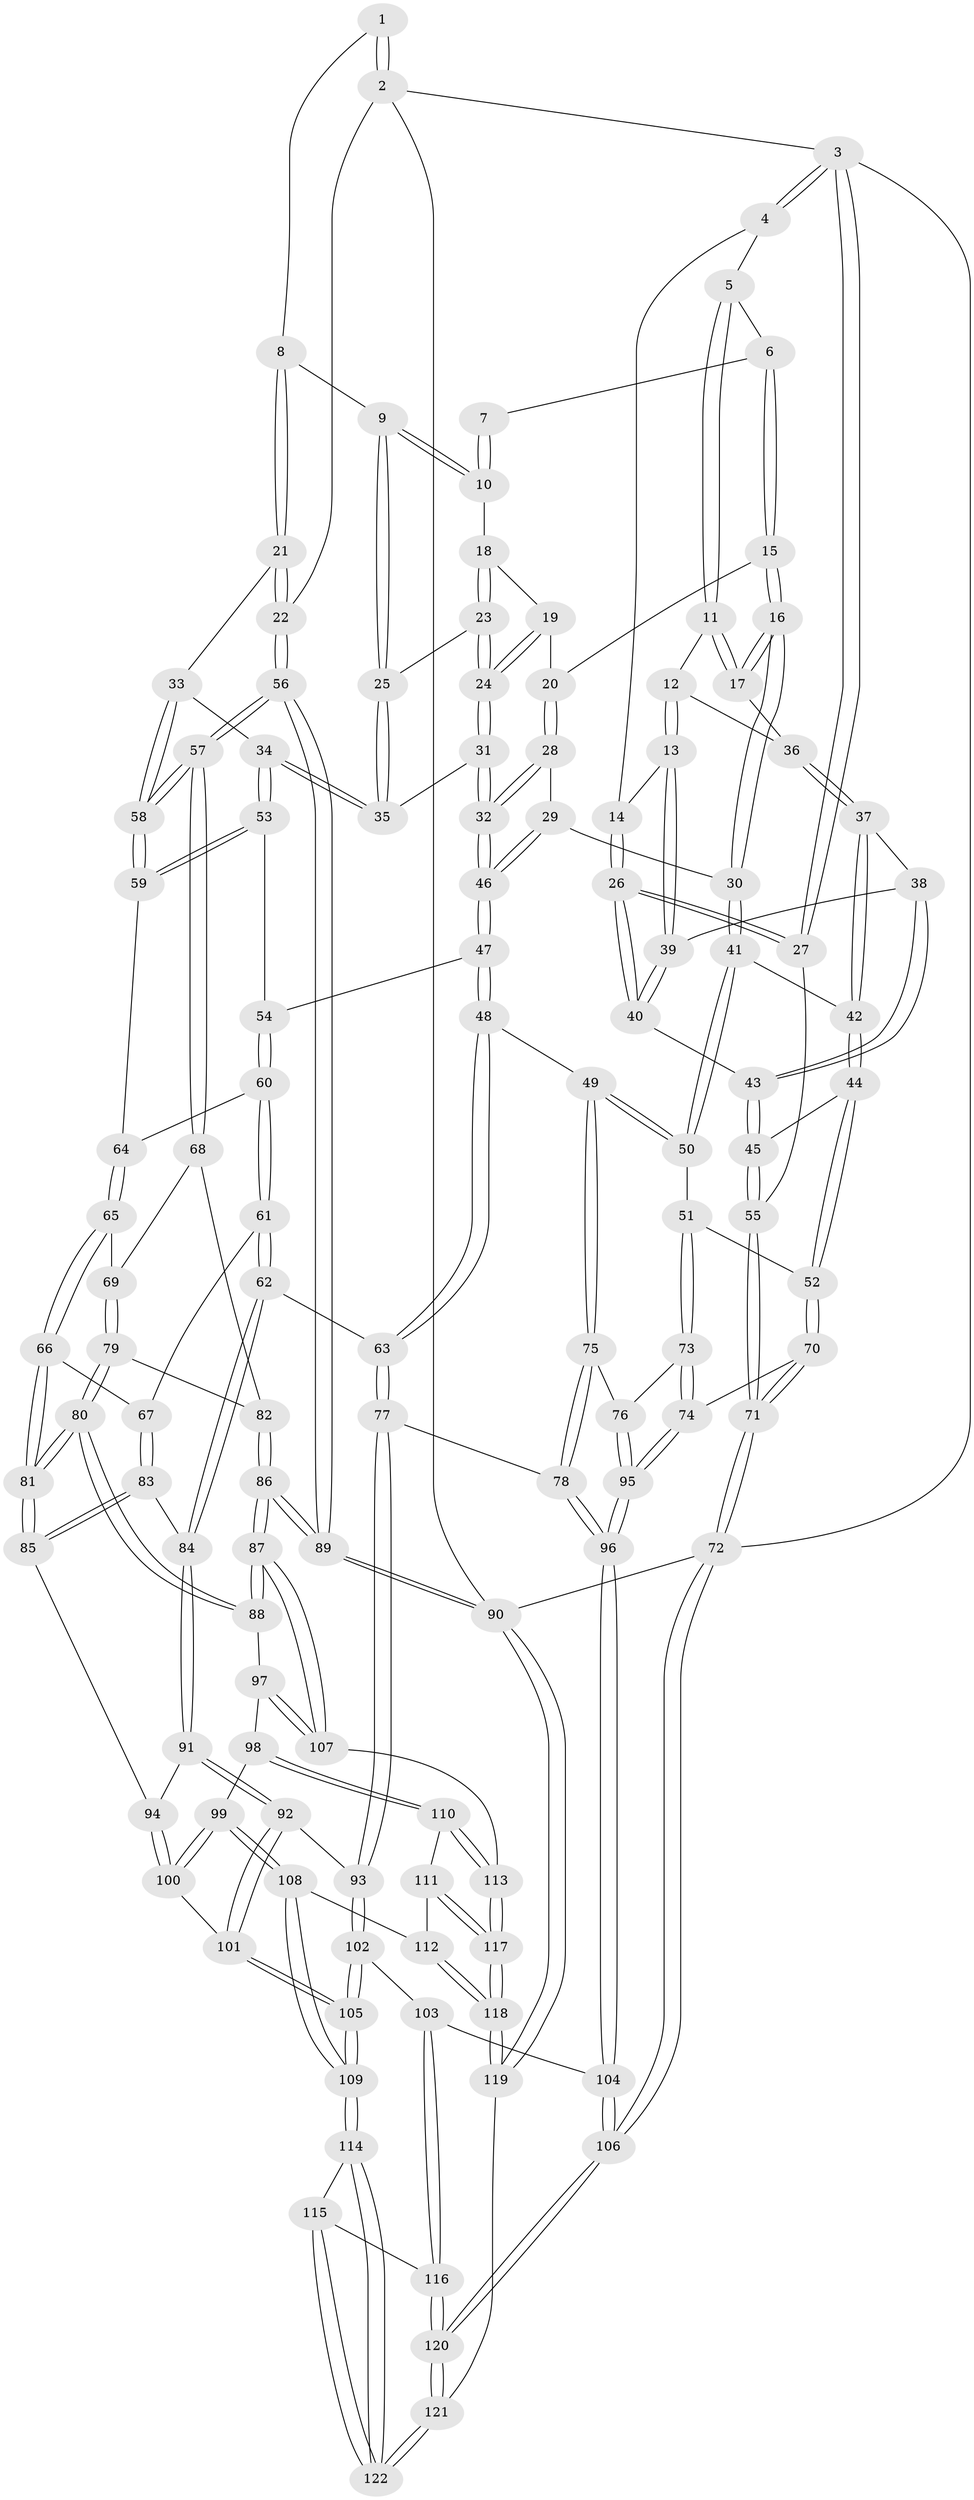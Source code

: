 // Generated by graph-tools (version 1.1) at 2025/17/03/09/25 04:17:18]
// undirected, 122 vertices, 302 edges
graph export_dot {
graph [start="1"]
  node [color=gray90,style=filled];
  1 [pos="+0.6837817563503162+0"];
  2 [pos="+1+0"];
  3 [pos="+0+0"];
  4 [pos="+0.07623790851165045+0"];
  5 [pos="+0.22361994342382016+0"];
  6 [pos="+0.48377825899902366+0"];
  7 [pos="+0.5379470107100249+0"];
  8 [pos="+0.7283342714953431+0.05512458992146801"];
  9 [pos="+0.6852570445315193+0.11296553501811472"];
  10 [pos="+0.6174893585815922+0.09270193994460882"];
  11 [pos="+0.2469463134311719+0"];
  12 [pos="+0.14364849292000917+0.1368024362861889"];
  13 [pos="+0.11434712576495022+0.13658451686786935"];
  14 [pos="+0.08027369106439879+0.09723008823158821"];
  15 [pos="+0.46293186141046927+0.0640917855180208"];
  16 [pos="+0.3278085702753955+0.16538875787158883"];
  17 [pos="+0.2992890697090423+0.13606197253130226"];
  18 [pos="+0.5797774556644345+0.11692167774387914"];
  19 [pos="+0.5191921240606565+0.10243886651139818"];
  20 [pos="+0.4783760074504735+0.0830555915287675"];
  21 [pos="+0.943458941618865+0.14074192966844887"];
  22 [pos="+1+0"];
  23 [pos="+0.5828982570110045+0.162302887178621"];
  24 [pos="+0.5586654913503397+0.24734476483082873"];
  25 [pos="+0.6926113604815837+0.16192533506708431"];
  26 [pos="+0+0.23742454598390958"];
  27 [pos="+0+0.23779999807234614"];
  28 [pos="+0.4829757891102035+0.1457296546154638"];
  29 [pos="+0.416556471529935+0.22404872317505245"];
  30 [pos="+0.3306566750216887+0.18888822112621934"];
  31 [pos="+0.5560650200070967+0.2647214150601269"];
  32 [pos="+0.543869099116042+0.27743106973783627"];
  33 [pos="+0.8176813975056245+0.27345239197831134"];
  34 [pos="+0.8166133730253523+0.2738906998451311"];
  35 [pos="+0.7085358133223145+0.20980910897956867"];
  36 [pos="+0.1764883512324005+0.15408417396810903"];
  37 [pos="+0.18511596254282064+0.23391217055576788"];
  38 [pos="+0.1626457066011853+0.24299511986434846"];
  39 [pos="+0.09392377853596957+0.19149869827379715"];
  40 [pos="+0.047367773730334836+0.2347838359295479"];
  41 [pos="+0.3015636581406536+0.2474019205727526"];
  42 [pos="+0.21311669494535546+0.24391229308482135"];
  43 [pos="+0.11769191682173585+0.31298433366094996"];
  44 [pos="+0.14644755662877507+0.4107086982651849"];
  45 [pos="+0.13238923985257875+0.3940151800756865"];
  46 [pos="+0.5288051424322052+0.3042070150975963"];
  47 [pos="+0.5274477953532779+0.34885080176504285"];
  48 [pos="+0.3626408494871591+0.4412254921583446"];
  49 [pos="+0.343347228078413+0.44066480232795624"];
  50 [pos="+0.30833198860732397+0.42188953046137073"];
  51 [pos="+0.16592020083204523+0.439742842177569"];
  52 [pos="+0.16580411818481883+0.43968985955006074"];
  53 [pos="+0.8157756195156406+0.27536169475214956"];
  54 [pos="+0.5509867489306742+0.3663957194628836"];
  55 [pos="+0+0.2847256381445315"];
  56 [pos="+1+0.5347145434985222"];
  57 [pos="+1+0.5064451430899058"];
  58 [pos="+1+0.49295946813772096"];
  59 [pos="+0.7685707061746546+0.42460807603687856"];
  60 [pos="+0.5777350086659291+0.3994238994048709"];
  61 [pos="+0.5969095641456548+0.523014805650348"];
  62 [pos="+0.5452360012192053+0.5678386962922352"];
  63 [pos="+0.47706696785601455+0.5770996042206433"];
  64 [pos="+0.7685600901021651+0.4246234288379707"];
  65 [pos="+0.7638356567924455+0.5035187600299605"];
  66 [pos="+0.714693992026304+0.5363582444829469"];
  67 [pos="+0.6542237661125627+0.5444324524659212"];
  68 [pos="+0.8451287812826486+0.5377144935390146"];
  69 [pos="+0.8007548157776231+0.534387500548442"];
  70 [pos="+0+0.6106293667866899"];
  71 [pos="+0+0.6104501943571742"];
  72 [pos="+0+1"];
  73 [pos="+0.16369752452861308+0.5831640245462409"];
  74 [pos="+0+0.6541148192265122"];
  75 [pos="+0.3121274378447942+0.6055218249011227"];
  76 [pos="+0.18453367430567813+0.6228889783141763"];
  77 [pos="+0.432182601459058+0.7075485256365159"];
  78 [pos="+0.34283335736775955+0.6747401387527955"];
  79 [pos="+0.8068836632065347+0.6014637274865103"];
  80 [pos="+0.7669824632608431+0.7240409398010865"];
  81 [pos="+0.7333488232989078+0.7011982014263793"];
  82 [pos="+0.8789274952115119+0.6245275265718528"];
  83 [pos="+0.6495659691624982+0.6399479494148732"];
  84 [pos="+0.5825901722187249+0.6462971155854332"];
  85 [pos="+0.7000100376583835+0.6936770616573028"];
  86 [pos="+1+0.818664881957928"];
  87 [pos="+1+0.8170288879585106"];
  88 [pos="+0.7733935099288164+0.7335730135153552"];
  89 [pos="+1+0.8262650304502113"];
  90 [pos="+1+1"];
  91 [pos="+0.5616998464200886+0.7133648348939651"];
  92 [pos="+0.5084278990584589+0.7482373730044977"];
  93 [pos="+0.44467759338738166+0.7302516975818238"];
  94 [pos="+0.6281467007391319+0.7215985329638701"];
  95 [pos="+0.16823761482147534+0.7899451135004766"];
  96 [pos="+0.1699228800425637+0.7928050294735375"];
  97 [pos="+0.6959207993604832+0.8308973969916352"];
  98 [pos="+0.6701326403346196+0.8566278946994546"];
  99 [pos="+0.6405573909045555+0.8479680162492755"];
  100 [pos="+0.6400605565563098+0.847511734187708"];
  101 [pos="+0.535551194509986+0.7916675476512505"];
  102 [pos="+0.3761628935128795+0.8524692985035873"];
  103 [pos="+0.33172441608963205+0.8695216498108597"];
  104 [pos="+0.1743757219953756+0.8283528400829872"];
  105 [pos="+0.4927888052859711+0.9387163095431615"];
  106 [pos="+0+1"];
  107 [pos="+0.8543790474335116+0.9024850761175657"];
  108 [pos="+0.5277907496270877+0.9418998007037902"];
  109 [pos="+0.4991570587618901+0.9504932264682353"];
  110 [pos="+0.6773784772307945+0.8775801902142805"];
  111 [pos="+0.6824414885710526+0.9154245829851607"];
  112 [pos="+0.5988986581702126+0.9590615432504034"];
  113 [pos="+0.8521097100766534+0.9038038640538867"];
  114 [pos="+0.4956878429611611+0.9685410708889681"];
  115 [pos="+0.37105949318522075+0.9708508224180346"];
  116 [pos="+0.3389435811361875+0.9672173480961915"];
  117 [pos="+0.7284441374013312+1"];
  118 [pos="+0.7090002087593218+1"];
  119 [pos="+0.7076127458904236+1"];
  120 [pos="+0.2506919909565081+1"];
  121 [pos="+0.5018464691024179+1"];
  122 [pos="+0.49587116353353977+1"];
  1 -- 2;
  1 -- 2;
  1 -- 8;
  2 -- 3;
  2 -- 22;
  2 -- 90;
  3 -- 4;
  3 -- 4;
  3 -- 27;
  3 -- 27;
  3 -- 72;
  4 -- 5;
  4 -- 14;
  5 -- 6;
  5 -- 11;
  5 -- 11;
  6 -- 7;
  6 -- 15;
  6 -- 15;
  7 -- 10;
  7 -- 10;
  8 -- 9;
  8 -- 21;
  8 -- 21;
  9 -- 10;
  9 -- 10;
  9 -- 25;
  9 -- 25;
  10 -- 18;
  11 -- 12;
  11 -- 17;
  11 -- 17;
  12 -- 13;
  12 -- 13;
  12 -- 36;
  13 -- 14;
  13 -- 39;
  13 -- 39;
  14 -- 26;
  14 -- 26;
  15 -- 16;
  15 -- 16;
  15 -- 20;
  16 -- 17;
  16 -- 17;
  16 -- 30;
  16 -- 30;
  17 -- 36;
  18 -- 19;
  18 -- 23;
  18 -- 23;
  19 -- 20;
  19 -- 24;
  19 -- 24;
  20 -- 28;
  20 -- 28;
  21 -- 22;
  21 -- 22;
  21 -- 33;
  22 -- 56;
  22 -- 56;
  23 -- 24;
  23 -- 24;
  23 -- 25;
  24 -- 31;
  24 -- 31;
  25 -- 35;
  25 -- 35;
  26 -- 27;
  26 -- 27;
  26 -- 40;
  26 -- 40;
  27 -- 55;
  28 -- 29;
  28 -- 32;
  28 -- 32;
  29 -- 30;
  29 -- 46;
  29 -- 46;
  30 -- 41;
  30 -- 41;
  31 -- 32;
  31 -- 32;
  31 -- 35;
  32 -- 46;
  32 -- 46;
  33 -- 34;
  33 -- 58;
  33 -- 58;
  34 -- 35;
  34 -- 35;
  34 -- 53;
  34 -- 53;
  36 -- 37;
  36 -- 37;
  37 -- 38;
  37 -- 42;
  37 -- 42;
  38 -- 39;
  38 -- 43;
  38 -- 43;
  39 -- 40;
  39 -- 40;
  40 -- 43;
  41 -- 42;
  41 -- 50;
  41 -- 50;
  42 -- 44;
  42 -- 44;
  43 -- 45;
  43 -- 45;
  44 -- 45;
  44 -- 52;
  44 -- 52;
  45 -- 55;
  45 -- 55;
  46 -- 47;
  46 -- 47;
  47 -- 48;
  47 -- 48;
  47 -- 54;
  48 -- 49;
  48 -- 63;
  48 -- 63;
  49 -- 50;
  49 -- 50;
  49 -- 75;
  49 -- 75;
  50 -- 51;
  51 -- 52;
  51 -- 73;
  51 -- 73;
  52 -- 70;
  52 -- 70;
  53 -- 54;
  53 -- 59;
  53 -- 59;
  54 -- 60;
  54 -- 60;
  55 -- 71;
  55 -- 71;
  56 -- 57;
  56 -- 57;
  56 -- 89;
  56 -- 89;
  57 -- 58;
  57 -- 58;
  57 -- 68;
  57 -- 68;
  58 -- 59;
  58 -- 59;
  59 -- 64;
  60 -- 61;
  60 -- 61;
  60 -- 64;
  61 -- 62;
  61 -- 62;
  61 -- 67;
  62 -- 63;
  62 -- 84;
  62 -- 84;
  63 -- 77;
  63 -- 77;
  64 -- 65;
  64 -- 65;
  65 -- 66;
  65 -- 66;
  65 -- 69;
  66 -- 67;
  66 -- 81;
  66 -- 81;
  67 -- 83;
  67 -- 83;
  68 -- 69;
  68 -- 82;
  69 -- 79;
  69 -- 79;
  70 -- 71;
  70 -- 71;
  70 -- 74;
  71 -- 72;
  71 -- 72;
  72 -- 106;
  72 -- 106;
  72 -- 90;
  73 -- 74;
  73 -- 74;
  73 -- 76;
  74 -- 95;
  74 -- 95;
  75 -- 76;
  75 -- 78;
  75 -- 78;
  76 -- 95;
  76 -- 95;
  77 -- 78;
  77 -- 93;
  77 -- 93;
  78 -- 96;
  78 -- 96;
  79 -- 80;
  79 -- 80;
  79 -- 82;
  80 -- 81;
  80 -- 81;
  80 -- 88;
  80 -- 88;
  81 -- 85;
  81 -- 85;
  82 -- 86;
  82 -- 86;
  83 -- 84;
  83 -- 85;
  83 -- 85;
  84 -- 91;
  84 -- 91;
  85 -- 94;
  86 -- 87;
  86 -- 87;
  86 -- 89;
  86 -- 89;
  87 -- 88;
  87 -- 88;
  87 -- 107;
  87 -- 107;
  88 -- 97;
  89 -- 90;
  89 -- 90;
  90 -- 119;
  90 -- 119;
  91 -- 92;
  91 -- 92;
  91 -- 94;
  92 -- 93;
  92 -- 101;
  92 -- 101;
  93 -- 102;
  93 -- 102;
  94 -- 100;
  94 -- 100;
  95 -- 96;
  95 -- 96;
  96 -- 104;
  96 -- 104;
  97 -- 98;
  97 -- 107;
  97 -- 107;
  98 -- 99;
  98 -- 110;
  98 -- 110;
  99 -- 100;
  99 -- 100;
  99 -- 108;
  99 -- 108;
  100 -- 101;
  101 -- 105;
  101 -- 105;
  102 -- 103;
  102 -- 105;
  102 -- 105;
  103 -- 104;
  103 -- 116;
  103 -- 116;
  104 -- 106;
  104 -- 106;
  105 -- 109;
  105 -- 109;
  106 -- 120;
  106 -- 120;
  107 -- 113;
  108 -- 109;
  108 -- 109;
  108 -- 112;
  109 -- 114;
  109 -- 114;
  110 -- 111;
  110 -- 113;
  110 -- 113;
  111 -- 112;
  111 -- 117;
  111 -- 117;
  112 -- 118;
  112 -- 118;
  113 -- 117;
  113 -- 117;
  114 -- 115;
  114 -- 122;
  114 -- 122;
  115 -- 116;
  115 -- 122;
  115 -- 122;
  116 -- 120;
  116 -- 120;
  117 -- 118;
  117 -- 118;
  118 -- 119;
  118 -- 119;
  119 -- 121;
  120 -- 121;
  120 -- 121;
  121 -- 122;
  121 -- 122;
}
